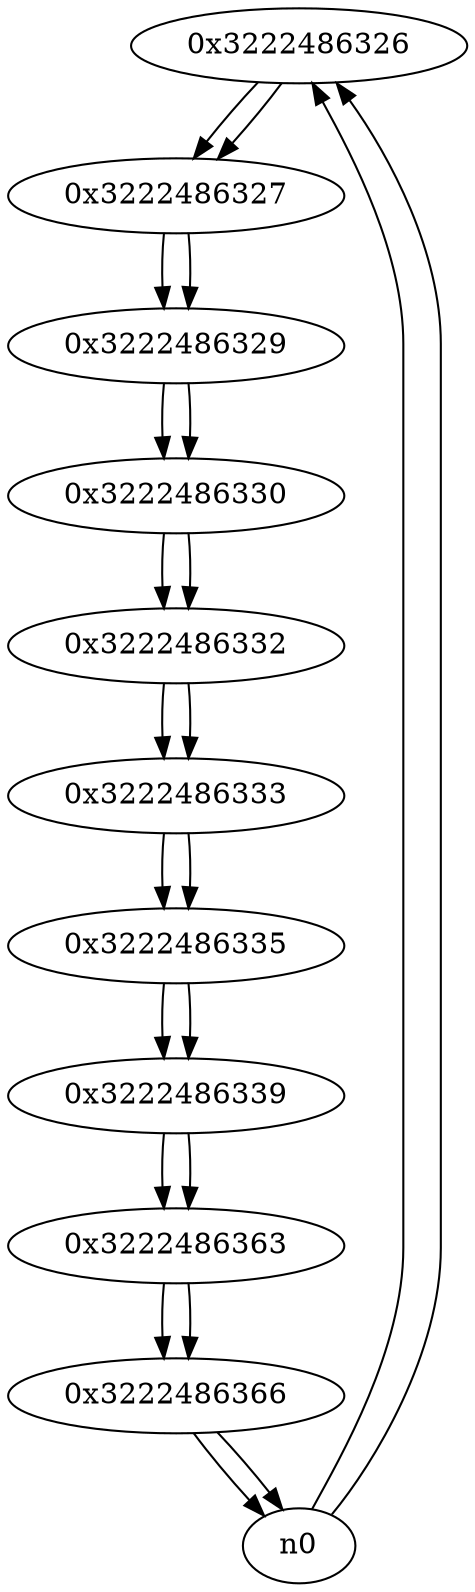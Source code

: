 digraph G{
/* nodes */
  n1 [label="0x3222486326"]
  n2 [label="0x3222486327"]
  n3 [label="0x3222486329"]
  n4 [label="0x3222486330"]
  n5 [label="0x3222486332"]
  n6 [label="0x3222486333"]
  n7 [label="0x3222486335"]
  n8 [label="0x3222486339"]
  n9 [label="0x3222486363"]
  n10 [label="0x3222486366"]
/* edges */
n1 -> n2;
n0 -> n1;
n0 -> n1;
n2 -> n3;
n1 -> n2;
n3 -> n4;
n2 -> n3;
n4 -> n5;
n3 -> n4;
n5 -> n6;
n4 -> n5;
n6 -> n7;
n5 -> n6;
n7 -> n8;
n6 -> n7;
n8 -> n9;
n7 -> n8;
n9 -> n10;
n8 -> n9;
n10 -> n0;
n10 -> n0;
n9 -> n10;
}

